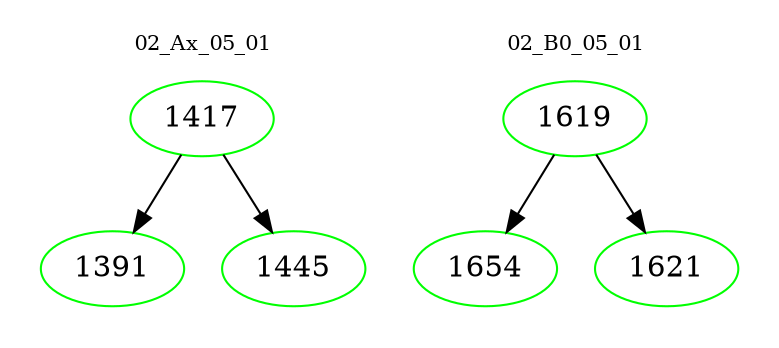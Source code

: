 digraph{
subgraph cluster_0 {
color = white
label = "02_Ax_05_01";
fontsize=10;
T0_1417 [label="1417", color="green"]
T0_1417 -> T0_1391 [color="black"]
T0_1391 [label="1391", color="green"]
T0_1417 -> T0_1445 [color="black"]
T0_1445 [label="1445", color="green"]
}
subgraph cluster_1 {
color = white
label = "02_B0_05_01";
fontsize=10;
T1_1619 [label="1619", color="green"]
T1_1619 -> T1_1654 [color="black"]
T1_1654 [label="1654", color="green"]
T1_1619 -> T1_1621 [color="black"]
T1_1621 [label="1621", color="green"]
}
}
